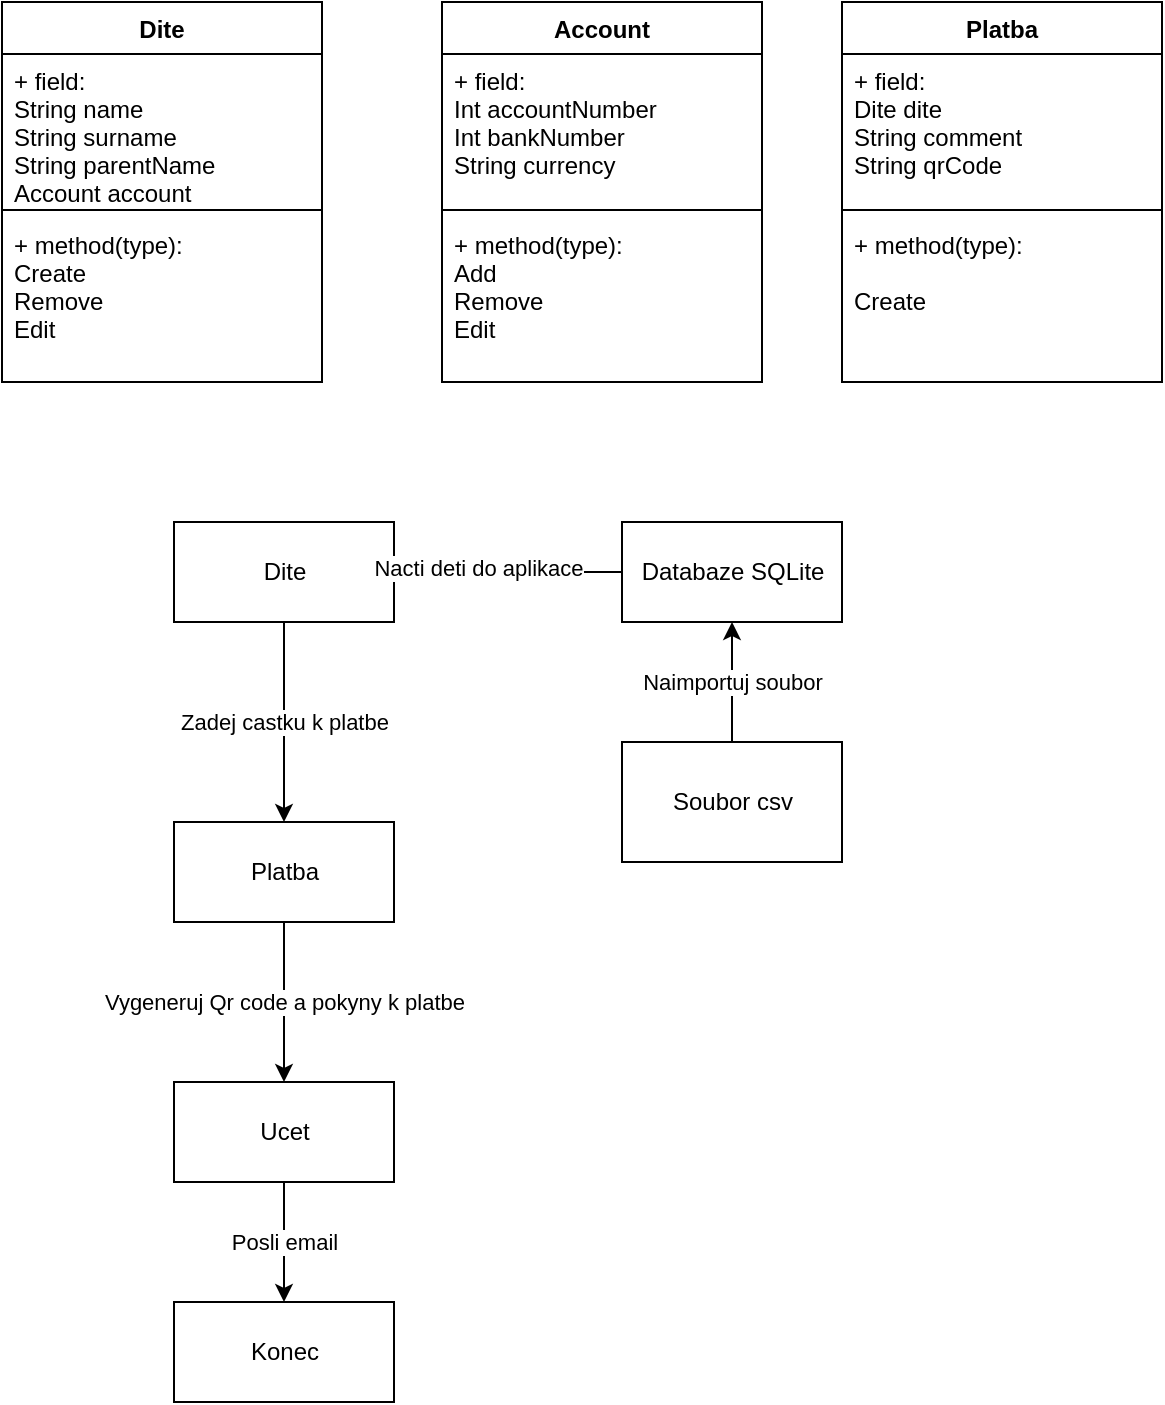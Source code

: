 <mxfile version="16.0.3" type="github" pages="2">
  <diagram id="MZRI4nUH_HbJwKXuaoRH" name="Classes">
    <mxGraphModel dx="1422" dy="791" grid="1" gridSize="10" guides="1" tooltips="1" connect="1" arrows="1" fold="1" page="1" pageScale="1" pageWidth="827" pageHeight="1169" math="0" shadow="0">
      <root>
        <mxCell id="0" />
        <mxCell id="1" parent="0" />
        <mxCell id="l_4HXUizQV4qGMVoEW6K-3" value="Dite" style="swimlane;fontStyle=1;align=center;verticalAlign=top;childLayout=stackLayout;horizontal=1;startSize=26;horizontalStack=0;resizeParent=1;resizeParentMax=0;resizeLast=0;collapsible=1;marginBottom=0;" parent="1" vertex="1">
          <mxGeometry x="30" y="40" width="160" height="190" as="geometry" />
        </mxCell>
        <mxCell id="l_4HXUizQV4qGMVoEW6K-4" value="+ field: &#xa;String name&#xa;String surname&#xa;String parentName&#xa;Account account&#xa;&#xa;&#xa;&#xa;" style="text;strokeColor=none;fillColor=none;align=left;verticalAlign=top;spacingLeft=4;spacingRight=4;overflow=hidden;rotatable=0;points=[[0,0.5],[1,0.5]];portConstraint=eastwest;" parent="l_4HXUizQV4qGMVoEW6K-3" vertex="1">
          <mxGeometry y="26" width="160" height="74" as="geometry" />
        </mxCell>
        <mxCell id="l_4HXUizQV4qGMVoEW6K-5" value="" style="line;strokeWidth=1;fillColor=none;align=left;verticalAlign=middle;spacingTop=-1;spacingLeft=3;spacingRight=3;rotatable=0;labelPosition=right;points=[];portConstraint=eastwest;" parent="l_4HXUizQV4qGMVoEW6K-3" vertex="1">
          <mxGeometry y="100" width="160" height="8" as="geometry" />
        </mxCell>
        <mxCell id="l_4HXUizQV4qGMVoEW6K-6" value="+ method(type): &#xa;Create&#xa;Remove&#xa;Edit&#xa;" style="text;strokeColor=none;fillColor=none;align=left;verticalAlign=top;spacingLeft=4;spacingRight=4;overflow=hidden;rotatable=0;points=[[0,0.5],[1,0.5]];portConstraint=eastwest;" parent="l_4HXUizQV4qGMVoEW6K-3" vertex="1">
          <mxGeometry y="108" width="160" height="82" as="geometry" />
        </mxCell>
        <mxCell id="RSAyyKOw4akzxzm5Qr3p-8" value="Zadej castku k platbe" style="edgeStyle=orthogonalEdgeStyle;rounded=0;orthogonalLoop=1;jettySize=auto;html=1;" edge="1" parent="1" source="l_4HXUizQV4qGMVoEW6K-7" target="l_4HXUizQV4qGMVoEW6K-13">
          <mxGeometry relative="1" as="geometry" />
        </mxCell>
        <mxCell id="l_4HXUizQV4qGMVoEW6K-7" value="Dite" style="html=1;" parent="1" vertex="1">
          <mxGeometry x="116" y="300" width="110" height="50" as="geometry" />
        </mxCell>
        <mxCell id="RSAyyKOw4akzxzm5Qr3p-11" value="Naimportuj soubor" style="edgeStyle=orthogonalEdgeStyle;rounded=0;orthogonalLoop=1;jettySize=auto;html=1;" edge="1" parent="1" source="l_4HXUizQV4qGMVoEW6K-10" target="l_4HXUizQV4qGMVoEW6K-11">
          <mxGeometry relative="1" as="geometry" />
        </mxCell>
        <mxCell id="l_4HXUizQV4qGMVoEW6K-10" value="Soubor csv" style="html=1;" parent="1" vertex="1">
          <mxGeometry x="340" y="410" width="110" height="60" as="geometry" />
        </mxCell>
        <mxCell id="RSAyyKOw4akzxzm5Qr3p-10" value="" style="edgeStyle=orthogonalEdgeStyle;rounded=0;orthogonalLoop=1;jettySize=auto;html=1;" edge="1" parent="1" source="l_4HXUizQV4qGMVoEW6K-11" target="l_4HXUizQV4qGMVoEW6K-7">
          <mxGeometry relative="1" as="geometry" />
        </mxCell>
        <mxCell id="RSAyyKOw4akzxzm5Qr3p-12" value="Nacti deti do aplikace" style="edgeLabel;html=1;align=center;verticalAlign=middle;resizable=0;points=[];" vertex="1" connectable="0" parent="RSAyyKOw4akzxzm5Qr3p-10">
          <mxGeometry x="0.263" y="-2" relative="1" as="geometry">
            <mxPoint as="offset" />
          </mxGeometry>
        </mxCell>
        <mxCell id="l_4HXUizQV4qGMVoEW6K-11" value="Databaze SQLite" style="html=1;" parent="1" vertex="1">
          <mxGeometry x="340" y="300" width="110" height="50" as="geometry" />
        </mxCell>
        <mxCell id="RSAyyKOw4akzxzm5Qr3p-14" value="Posli email" style="edgeStyle=orthogonalEdgeStyle;rounded=0;orthogonalLoop=1;jettySize=auto;html=1;" edge="1" parent="1" source="l_4HXUizQV4qGMVoEW6K-12" target="RSAyyKOw4akzxzm5Qr3p-13">
          <mxGeometry relative="1" as="geometry" />
        </mxCell>
        <mxCell id="l_4HXUizQV4qGMVoEW6K-12" value="Ucet" style="html=1;" parent="1" vertex="1">
          <mxGeometry x="116" y="580" width="110" height="50" as="geometry" />
        </mxCell>
        <mxCell id="RSAyyKOw4akzxzm5Qr3p-9" value="Vygeneruj Qr code a pokyny k platbe" style="edgeStyle=orthogonalEdgeStyle;rounded=0;orthogonalLoop=1;jettySize=auto;html=1;" edge="1" parent="1" source="l_4HXUizQV4qGMVoEW6K-13" target="l_4HXUizQV4qGMVoEW6K-12">
          <mxGeometry relative="1" as="geometry" />
        </mxCell>
        <mxCell id="l_4HXUizQV4qGMVoEW6K-13" value="Platba" style="html=1;" parent="1" vertex="1">
          <mxGeometry x="116" y="450" width="110" height="50" as="geometry" />
        </mxCell>
        <mxCell id="l_4HXUizQV4qGMVoEW6K-14" value="Platba" style="swimlane;fontStyle=1;align=center;verticalAlign=top;childLayout=stackLayout;horizontal=1;startSize=26;horizontalStack=0;resizeParent=1;resizeParentMax=0;resizeLast=0;collapsible=1;marginBottom=0;" parent="1" vertex="1">
          <mxGeometry x="450" y="40" width="160" height="190" as="geometry" />
        </mxCell>
        <mxCell id="l_4HXUizQV4qGMVoEW6K-15" value="+ field: &#xa;Dite dite&#xa;String comment&#xa;String qrCode&#xa; &#xa;&#xa;&#xa;&#xa;" style="text;strokeColor=none;fillColor=none;align=left;verticalAlign=top;spacingLeft=4;spacingRight=4;overflow=hidden;rotatable=0;points=[[0,0.5],[1,0.5]];portConstraint=eastwest;" parent="l_4HXUizQV4qGMVoEW6K-14" vertex="1">
          <mxGeometry y="26" width="160" height="74" as="geometry" />
        </mxCell>
        <mxCell id="l_4HXUizQV4qGMVoEW6K-16" value="" style="line;strokeWidth=1;fillColor=none;align=left;verticalAlign=middle;spacingTop=-1;spacingLeft=3;spacingRight=3;rotatable=0;labelPosition=right;points=[];portConstraint=eastwest;" parent="l_4HXUizQV4qGMVoEW6K-14" vertex="1">
          <mxGeometry y="100" width="160" height="8" as="geometry" />
        </mxCell>
        <mxCell id="l_4HXUizQV4qGMVoEW6K-17" value="+ method(type): &#xa;&#xa;Create&#xa;&#xa;" style="text;strokeColor=none;fillColor=none;align=left;verticalAlign=top;spacingLeft=4;spacingRight=4;overflow=hidden;rotatable=0;points=[[0,0.5],[1,0.5]];portConstraint=eastwest;" parent="l_4HXUizQV4qGMVoEW6K-14" vertex="1">
          <mxGeometry y="108" width="160" height="82" as="geometry" />
        </mxCell>
        <mxCell id="RSAyyKOw4akzxzm5Qr3p-2" value="Account" style="swimlane;fontStyle=1;align=center;verticalAlign=top;childLayout=stackLayout;horizontal=1;startSize=26;horizontalStack=0;resizeParent=1;resizeParentMax=0;resizeLast=0;collapsible=1;marginBottom=0;" vertex="1" parent="1">
          <mxGeometry x="250" y="40" width="160" height="190" as="geometry" />
        </mxCell>
        <mxCell id="RSAyyKOw4akzxzm5Qr3p-3" value="+ field: &#xa;Int accountNumber&#xa;Int bankNumber&#xa;String currency&#xa; &#xa;&#xa;&#xa;&#xa;" style="text;strokeColor=none;fillColor=none;align=left;verticalAlign=top;spacingLeft=4;spacingRight=4;overflow=hidden;rotatable=0;points=[[0,0.5],[1,0.5]];portConstraint=eastwest;" vertex="1" parent="RSAyyKOw4akzxzm5Qr3p-2">
          <mxGeometry y="26" width="160" height="74" as="geometry" />
        </mxCell>
        <mxCell id="RSAyyKOw4akzxzm5Qr3p-4" value="" style="line;strokeWidth=1;fillColor=none;align=left;verticalAlign=middle;spacingTop=-1;spacingLeft=3;spacingRight=3;rotatable=0;labelPosition=right;points=[];portConstraint=eastwest;" vertex="1" parent="RSAyyKOw4akzxzm5Qr3p-2">
          <mxGeometry y="100" width="160" height="8" as="geometry" />
        </mxCell>
        <mxCell id="RSAyyKOw4akzxzm5Qr3p-5" value="+ method(type): &#xa;Add&#xa;Remove&#xa;Edit&#xa;&#xa;&#xa;&#xa;" style="text;strokeColor=none;fillColor=none;align=left;verticalAlign=top;spacingLeft=4;spacingRight=4;overflow=hidden;rotatable=0;points=[[0,0.5],[1,0.5]];portConstraint=eastwest;" vertex="1" parent="RSAyyKOw4akzxzm5Qr3p-2">
          <mxGeometry y="108" width="160" height="82" as="geometry" />
        </mxCell>
        <mxCell id="RSAyyKOw4akzxzm5Qr3p-13" value="Konec" style="html=1;" vertex="1" parent="1">
          <mxGeometry x="116" y="690" width="110" height="50" as="geometry" />
        </mxCell>
      </root>
    </mxGraphModel>
  </diagram>
  <diagram id="rhyjR_3t6H-Lra8BdYRO" name="Databaze">
    <mxGraphModel dx="1422" dy="791" grid="1" gridSize="10" guides="1" tooltips="1" connect="1" arrows="1" fold="1" page="1" pageScale="1" pageWidth="827" pageHeight="1169" math="0" shadow="0">
      <root>
        <mxCell id="VCdfou7zmhSxeWlWEM5H-0" />
        <mxCell id="VCdfou7zmhSxeWlWEM5H-1" parent="VCdfou7zmhSxeWlWEM5H-0" />
        <mxCell id="DNnadgilErIjOQtuBHpu-0" value="&lt;div style=&quot;box-sizing: border-box ; width: 100% ; background: #e4e4e4 ; padding: 2px&quot;&gt;Deti&lt;br&gt;&lt;/div&gt;&lt;table style=&quot;width: 100% ; font-size: 1em&quot; cellspacing=&quot;0&quot; cellpadding=&quot;2&quot;&gt;&lt;tbody&gt;&lt;tr&gt;&lt;td&gt;PK&lt;/td&gt;&lt;td&gt;uniqueId&lt;/td&gt;&lt;/tr&gt;&lt;tr&gt;&lt;td&gt;FK1&lt;/td&gt;&lt;td&gt;Id + jmeno + prijmeni&lt;br&gt;&lt;/td&gt;&lt;/tr&gt;&lt;tr&gt;&lt;td&gt;&lt;br&gt;&lt;/td&gt;&lt;td&gt;Jmeno&lt;br&gt;Prijmeni&lt;br&gt;Rodic &lt;br&gt;&lt;br&gt;&lt;/td&gt;&lt;/tr&gt;&lt;/tbody&gt;&lt;/table&gt;" style="verticalAlign=top;align=left;overflow=fill;html=1;" vertex="1" parent="VCdfou7zmhSxeWlWEM5H-1">
          <mxGeometry x="100" y="70" width="180" height="110" as="geometry" />
        </mxCell>
        <mxCell id="DNnadgilErIjOQtuBHpu-7" value="" style="edgeStyle=orthogonalEdgeStyle;rounded=0;orthogonalLoop=1;jettySize=auto;html=1;" edge="1" parent="VCdfou7zmhSxeWlWEM5H-1" source="DNnadgilErIjOQtuBHpu-1" target="DNnadgilErIjOQtuBHpu-6">
          <mxGeometry relative="1" as="geometry" />
        </mxCell>
        <mxCell id="DNnadgilErIjOQtuBHpu-1" value="Accounts&lt;table style=&quot;width: 100% ; font-size: 1em&quot; cellspacing=&quot;0&quot; cellpadding=&quot;2&quot;&gt;&lt;tbody&gt;&lt;tr&gt;&lt;td&gt;PK&lt;/td&gt;&lt;td&gt;uniqueId&lt;/td&gt;&lt;/tr&gt;&lt;tr&gt;&lt;td&gt;FK1&lt;/td&gt;&lt;td&gt;Id + jmeno + prijmeni&lt;/td&gt;&lt;/tr&gt;&lt;tr&gt;&lt;td&gt;&lt;br&gt;&lt;/td&gt;&lt;td&gt;Account number&lt;br&gt;Bank code&lt;br&gt;Currency&lt;br&gt;&lt;br&gt;&lt;/td&gt;&lt;/tr&gt;&lt;/tbody&gt;&lt;/table&gt;" style="verticalAlign=top;align=left;overflow=fill;html=1;" vertex="1" parent="VCdfou7zmhSxeWlWEM5H-1">
          <mxGeometry x="530" y="75" width="180" height="100" as="geometry" />
        </mxCell>
        <mxCell id="DNnadgilErIjOQtuBHpu-4" value="" style="edgeStyle=orthogonalEdgeStyle;rounded=0;orthogonalLoop=1;jettySize=auto;html=1;" edge="1" parent="VCdfou7zmhSxeWlWEM5H-1" source="DNnadgilErIjOQtuBHpu-2" target="DNnadgilErIjOQtuBHpu-3">
          <mxGeometry relative="1" as="geometry" />
        </mxCell>
        <mxCell id="DNnadgilErIjOQtuBHpu-2" value="Platby&lt;table style=&quot;width: 100% ; font-size: 1em&quot; cellspacing=&quot;0&quot; cellpadding=&quot;2&quot;&gt;&lt;tbody&gt;&lt;tr&gt;&lt;td&gt;PK&lt;/td&gt;&lt;td&gt;uniqueId&lt;/td&gt;&lt;/tr&gt;&lt;tr&gt;&lt;td&gt;FK1&lt;/td&gt;&lt;td&gt;Id + jmeno + prijmeni&lt;/td&gt;&lt;/tr&gt;&lt;tr&gt;&lt;td&gt;&lt;br&gt;&lt;/td&gt;&lt;td&gt;amount&lt;br&gt;date&lt;br&gt;zaplaceno&lt;br&gt;&lt;br&gt;&lt;/td&gt;&lt;/tr&gt;&lt;/tbody&gt;&lt;/table&gt;" style="verticalAlign=top;align=left;overflow=fill;html=1;" vertex="1" parent="VCdfou7zmhSxeWlWEM5H-1">
          <mxGeometry x="530" y="270" width="180" height="120" as="geometry" />
        </mxCell>
        <mxCell id="DNnadgilErIjOQtuBHpu-5" value="" style="edgeStyle=orthogonalEdgeStyle;rounded=0;orthogonalLoop=1;jettySize=auto;html=1;" edge="1" parent="VCdfou7zmhSxeWlWEM5H-1" source="DNnadgilErIjOQtuBHpu-3" target="DNnadgilErIjOQtuBHpu-0">
          <mxGeometry relative="1" as="geometry" />
        </mxCell>
        <mxCell id="DNnadgilErIjOQtuBHpu-3" value="M:N" style="rhombus;whiteSpace=wrap;html=1;align=left;verticalAlign=top;" vertex="1" parent="VCdfou7zmhSxeWlWEM5H-1">
          <mxGeometry x="150" y="290" width="80" height="80" as="geometry" />
        </mxCell>
        <mxCell id="DNnadgilErIjOQtuBHpu-8" value="" style="edgeStyle=orthogonalEdgeStyle;rounded=0;orthogonalLoop=1;jettySize=auto;html=1;" edge="1" parent="VCdfou7zmhSxeWlWEM5H-1" source="DNnadgilErIjOQtuBHpu-6" target="DNnadgilErIjOQtuBHpu-0">
          <mxGeometry relative="1" as="geometry" />
        </mxCell>
        <mxCell id="DNnadgilErIjOQtuBHpu-6" value="M:N" style="rhombus;whiteSpace=wrap;html=1;align=left;verticalAlign=top;" vertex="1" parent="VCdfou7zmhSxeWlWEM5H-1">
          <mxGeometry x="374" y="85" width="80" height="80" as="geometry" />
        </mxCell>
      </root>
    </mxGraphModel>
  </diagram>
</mxfile>
